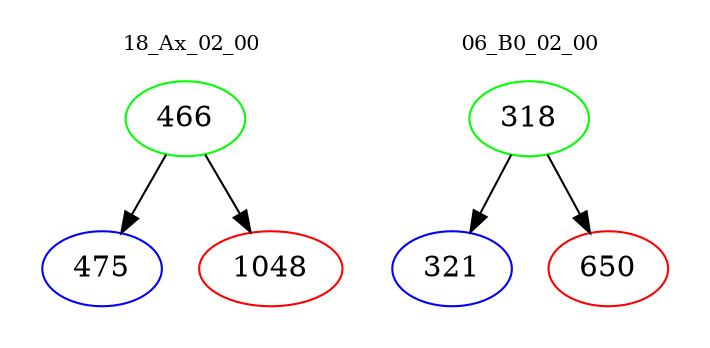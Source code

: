 digraph{
subgraph cluster_0 {
color = white
label = "18_Ax_02_00";
fontsize=10;
T0_466 [label="466", color="green"]
T0_466 -> T0_475 [color="black"]
T0_475 [label="475", color="blue"]
T0_466 -> T0_1048 [color="black"]
T0_1048 [label="1048", color="red"]
}
subgraph cluster_1 {
color = white
label = "06_B0_02_00";
fontsize=10;
T1_318 [label="318", color="green"]
T1_318 -> T1_321 [color="black"]
T1_321 [label="321", color="blue"]
T1_318 -> T1_650 [color="black"]
T1_650 [label="650", color="red"]
}
}
